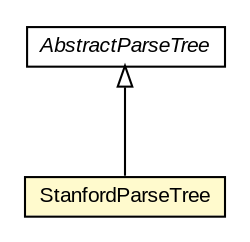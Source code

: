 #!/usr/local/bin/dot
#
# Class diagram 
# Generated by UMLGraph version R5_6-24-gf6e263 (http://www.umlgraph.org/)
#

digraph G {
	edge [fontname="arial",fontsize=10,labelfontname="arial",labelfontsize=10];
	node [fontname="arial",fontsize=10,shape=plaintext];
	nodesep=0.25;
	ranksep=0.5;
	// edu.arizona.biosemantics.semanticmarkup.ling.parse.AbstractParseTree
	c129749 [label=<<table title="edu.arizona.biosemantics.semanticmarkup.ling.parse.AbstractParseTree" border="0" cellborder="1" cellspacing="0" cellpadding="2" port="p" href="../AbstractParseTree.html">
		<tr><td><table border="0" cellspacing="0" cellpadding="1">
<tr><td align="center" balign="center"><font face="arial italic"> AbstractParseTree </font></td></tr>
		</table></td></tr>
		</table>>, URL="../AbstractParseTree.html", fontname="arial", fontcolor="black", fontsize=10.0];
	// edu.arizona.biosemantics.semanticmarkup.ling.parse.lib.StanfordParseTree
	c129752 [label=<<table title="edu.arizona.biosemantics.semanticmarkup.ling.parse.lib.StanfordParseTree" border="0" cellborder="1" cellspacing="0" cellpadding="2" port="p" bgcolor="lemonChiffon" href="./StanfordParseTree.html">
		<tr><td><table border="0" cellspacing="0" cellpadding="1">
<tr><td align="center" balign="center"> StanfordParseTree </td></tr>
		</table></td></tr>
		</table>>, URL="./StanfordParseTree.html", fontname="arial", fontcolor="black", fontsize=10.0];
	//edu.arizona.biosemantics.semanticmarkup.ling.parse.lib.StanfordParseTree extends edu.arizona.biosemantics.semanticmarkup.ling.parse.AbstractParseTree
	c129749:p -> c129752:p [dir=back,arrowtail=empty];
}


